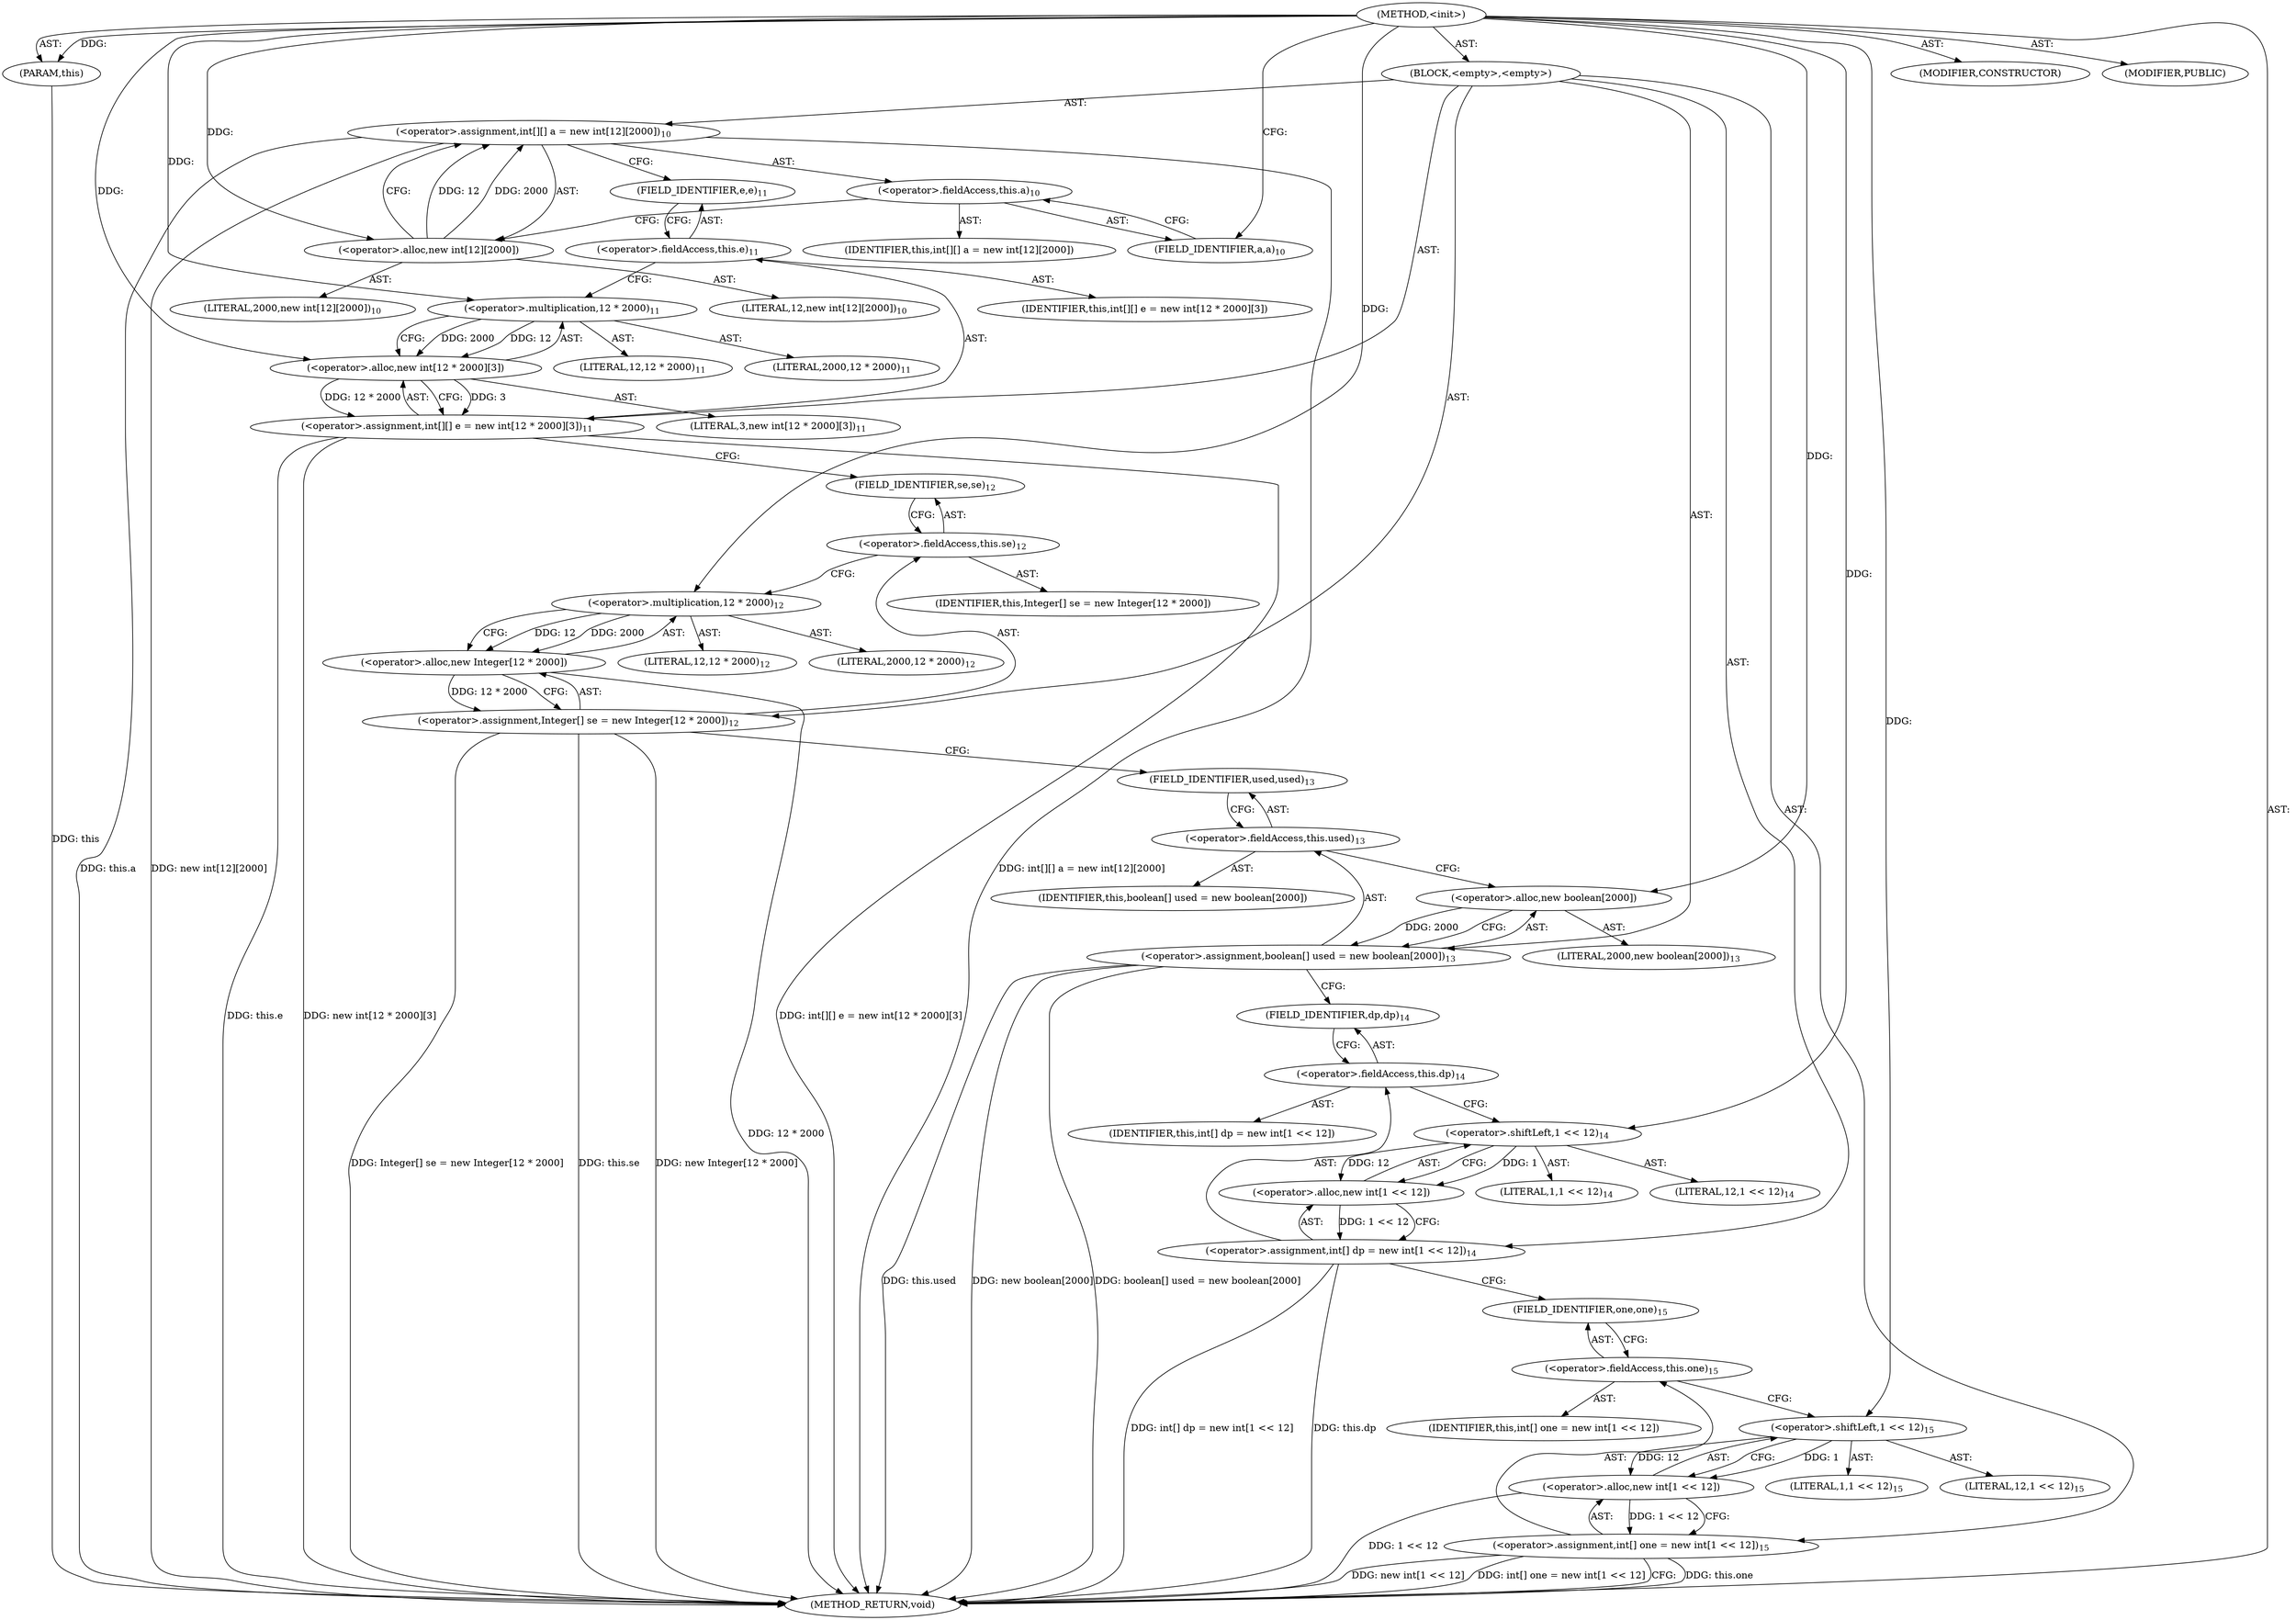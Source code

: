 digraph "&lt;init&gt;" {  
"44" [label = <(METHOD,&lt;init&gt;)> ]
"45" [label = <(PARAM,this)> ]
"46" [label = <(BLOCK,&lt;empty&gt;,&lt;empty&gt;)> ]
"47" [label = <(&lt;operator&gt;.assignment,int[][] a = new int[12][2000])<SUB>10</SUB>> ]
"48" [label = <(&lt;operator&gt;.fieldAccess,this.a)<SUB>10</SUB>> ]
"49" [label = <(IDENTIFIER,this,int[][] a = new int[12][2000])> ]
"50" [label = <(FIELD_IDENTIFIER,a,a)<SUB>10</SUB>> ]
"51" [label = <(&lt;operator&gt;.alloc,new int[12][2000])> ]
"52" [label = <(LITERAL,12,new int[12][2000])<SUB>10</SUB>> ]
"53" [label = <(LITERAL,2000,new int[12][2000])<SUB>10</SUB>> ]
"54" [label = <(&lt;operator&gt;.assignment,int[][] e = new int[12 * 2000][3])<SUB>11</SUB>> ]
"55" [label = <(&lt;operator&gt;.fieldAccess,this.e)<SUB>11</SUB>> ]
"56" [label = <(IDENTIFIER,this,int[][] e = new int[12 * 2000][3])> ]
"57" [label = <(FIELD_IDENTIFIER,e,e)<SUB>11</SUB>> ]
"58" [label = <(&lt;operator&gt;.alloc,new int[12 * 2000][3])> ]
"59" [label = <(&lt;operator&gt;.multiplication,12 * 2000)<SUB>11</SUB>> ]
"60" [label = <(LITERAL,12,12 * 2000)<SUB>11</SUB>> ]
"61" [label = <(LITERAL,2000,12 * 2000)<SUB>11</SUB>> ]
"62" [label = <(LITERAL,3,new int[12 * 2000][3])<SUB>11</SUB>> ]
"63" [label = <(&lt;operator&gt;.assignment,Integer[] se = new Integer[12 * 2000])<SUB>12</SUB>> ]
"64" [label = <(&lt;operator&gt;.fieldAccess,this.se)<SUB>12</SUB>> ]
"65" [label = <(IDENTIFIER,this,Integer[] se = new Integer[12 * 2000])> ]
"66" [label = <(FIELD_IDENTIFIER,se,se)<SUB>12</SUB>> ]
"67" [label = <(&lt;operator&gt;.alloc,new Integer[12 * 2000])> ]
"68" [label = <(&lt;operator&gt;.multiplication,12 * 2000)<SUB>12</SUB>> ]
"69" [label = <(LITERAL,12,12 * 2000)<SUB>12</SUB>> ]
"70" [label = <(LITERAL,2000,12 * 2000)<SUB>12</SUB>> ]
"71" [label = <(&lt;operator&gt;.assignment,boolean[] used = new boolean[2000])<SUB>13</SUB>> ]
"72" [label = <(&lt;operator&gt;.fieldAccess,this.used)<SUB>13</SUB>> ]
"73" [label = <(IDENTIFIER,this,boolean[] used = new boolean[2000])> ]
"74" [label = <(FIELD_IDENTIFIER,used,used)<SUB>13</SUB>> ]
"75" [label = <(&lt;operator&gt;.alloc,new boolean[2000])> ]
"76" [label = <(LITERAL,2000,new boolean[2000])<SUB>13</SUB>> ]
"77" [label = <(&lt;operator&gt;.assignment,int[] dp = new int[1 &lt;&lt; 12])<SUB>14</SUB>> ]
"78" [label = <(&lt;operator&gt;.fieldAccess,this.dp)<SUB>14</SUB>> ]
"79" [label = <(IDENTIFIER,this,int[] dp = new int[1 &lt;&lt; 12])> ]
"80" [label = <(FIELD_IDENTIFIER,dp,dp)<SUB>14</SUB>> ]
"81" [label = <(&lt;operator&gt;.alloc,new int[1 &lt;&lt; 12])> ]
"82" [label = <(&lt;operator&gt;.shiftLeft,1 &lt;&lt; 12)<SUB>14</SUB>> ]
"83" [label = <(LITERAL,1,1 &lt;&lt; 12)<SUB>14</SUB>> ]
"84" [label = <(LITERAL,12,1 &lt;&lt; 12)<SUB>14</SUB>> ]
"85" [label = <(&lt;operator&gt;.assignment,int[] one = new int[1 &lt;&lt; 12])<SUB>15</SUB>> ]
"86" [label = <(&lt;operator&gt;.fieldAccess,this.one)<SUB>15</SUB>> ]
"87" [label = <(IDENTIFIER,this,int[] one = new int[1 &lt;&lt; 12])> ]
"88" [label = <(FIELD_IDENTIFIER,one,one)<SUB>15</SUB>> ]
"89" [label = <(&lt;operator&gt;.alloc,new int[1 &lt;&lt; 12])> ]
"90" [label = <(&lt;operator&gt;.shiftLeft,1 &lt;&lt; 12)<SUB>15</SUB>> ]
"91" [label = <(LITERAL,1,1 &lt;&lt; 12)<SUB>15</SUB>> ]
"92" [label = <(LITERAL,12,1 &lt;&lt; 12)<SUB>15</SUB>> ]
"93" [label = <(MODIFIER,CONSTRUCTOR)> ]
"94" [label = <(MODIFIER,PUBLIC)> ]
"95" [label = <(METHOD_RETURN,void)> ]
  "44" -> "45"  [ label = "AST: "] 
  "44" -> "46"  [ label = "AST: "] 
  "44" -> "93"  [ label = "AST: "] 
  "44" -> "94"  [ label = "AST: "] 
  "44" -> "95"  [ label = "AST: "] 
  "46" -> "47"  [ label = "AST: "] 
  "46" -> "54"  [ label = "AST: "] 
  "46" -> "63"  [ label = "AST: "] 
  "46" -> "71"  [ label = "AST: "] 
  "46" -> "77"  [ label = "AST: "] 
  "46" -> "85"  [ label = "AST: "] 
  "47" -> "48"  [ label = "AST: "] 
  "47" -> "51"  [ label = "AST: "] 
  "48" -> "49"  [ label = "AST: "] 
  "48" -> "50"  [ label = "AST: "] 
  "51" -> "52"  [ label = "AST: "] 
  "51" -> "53"  [ label = "AST: "] 
  "54" -> "55"  [ label = "AST: "] 
  "54" -> "58"  [ label = "AST: "] 
  "55" -> "56"  [ label = "AST: "] 
  "55" -> "57"  [ label = "AST: "] 
  "58" -> "59"  [ label = "AST: "] 
  "58" -> "62"  [ label = "AST: "] 
  "59" -> "60"  [ label = "AST: "] 
  "59" -> "61"  [ label = "AST: "] 
  "63" -> "64"  [ label = "AST: "] 
  "63" -> "67"  [ label = "AST: "] 
  "64" -> "65"  [ label = "AST: "] 
  "64" -> "66"  [ label = "AST: "] 
  "67" -> "68"  [ label = "AST: "] 
  "68" -> "69"  [ label = "AST: "] 
  "68" -> "70"  [ label = "AST: "] 
  "71" -> "72"  [ label = "AST: "] 
  "71" -> "75"  [ label = "AST: "] 
  "72" -> "73"  [ label = "AST: "] 
  "72" -> "74"  [ label = "AST: "] 
  "75" -> "76"  [ label = "AST: "] 
  "77" -> "78"  [ label = "AST: "] 
  "77" -> "81"  [ label = "AST: "] 
  "78" -> "79"  [ label = "AST: "] 
  "78" -> "80"  [ label = "AST: "] 
  "81" -> "82"  [ label = "AST: "] 
  "82" -> "83"  [ label = "AST: "] 
  "82" -> "84"  [ label = "AST: "] 
  "85" -> "86"  [ label = "AST: "] 
  "85" -> "89"  [ label = "AST: "] 
  "86" -> "87"  [ label = "AST: "] 
  "86" -> "88"  [ label = "AST: "] 
  "89" -> "90"  [ label = "AST: "] 
  "90" -> "91"  [ label = "AST: "] 
  "90" -> "92"  [ label = "AST: "] 
  "47" -> "57"  [ label = "CFG: "] 
  "54" -> "66"  [ label = "CFG: "] 
  "63" -> "74"  [ label = "CFG: "] 
  "71" -> "80"  [ label = "CFG: "] 
  "77" -> "88"  [ label = "CFG: "] 
  "85" -> "95"  [ label = "CFG: "] 
  "48" -> "51"  [ label = "CFG: "] 
  "51" -> "47"  [ label = "CFG: "] 
  "55" -> "59"  [ label = "CFG: "] 
  "58" -> "54"  [ label = "CFG: "] 
  "64" -> "68"  [ label = "CFG: "] 
  "67" -> "63"  [ label = "CFG: "] 
  "72" -> "75"  [ label = "CFG: "] 
  "75" -> "71"  [ label = "CFG: "] 
  "78" -> "82"  [ label = "CFG: "] 
  "81" -> "77"  [ label = "CFG: "] 
  "86" -> "90"  [ label = "CFG: "] 
  "89" -> "85"  [ label = "CFG: "] 
  "50" -> "48"  [ label = "CFG: "] 
  "57" -> "55"  [ label = "CFG: "] 
  "59" -> "58"  [ label = "CFG: "] 
  "66" -> "64"  [ label = "CFG: "] 
  "68" -> "67"  [ label = "CFG: "] 
  "74" -> "72"  [ label = "CFG: "] 
  "80" -> "78"  [ label = "CFG: "] 
  "82" -> "81"  [ label = "CFG: "] 
  "88" -> "86"  [ label = "CFG: "] 
  "90" -> "89"  [ label = "CFG: "] 
  "44" -> "50"  [ label = "CFG: "] 
  "45" -> "95"  [ label = "DDG: this"] 
  "47" -> "95"  [ label = "DDG: this.a"] 
  "47" -> "95"  [ label = "DDG: new int[12][2000]"] 
  "47" -> "95"  [ label = "DDG: int[][] a = new int[12][2000]"] 
  "54" -> "95"  [ label = "DDG: this.e"] 
  "54" -> "95"  [ label = "DDG: new int[12 * 2000][3]"] 
  "54" -> "95"  [ label = "DDG: int[][] e = new int[12 * 2000][3]"] 
  "63" -> "95"  [ label = "DDG: this.se"] 
  "67" -> "95"  [ label = "DDG: 12 * 2000"] 
  "63" -> "95"  [ label = "DDG: new Integer[12 * 2000]"] 
  "63" -> "95"  [ label = "DDG: Integer[] se = new Integer[12 * 2000]"] 
  "71" -> "95"  [ label = "DDG: this.used"] 
  "71" -> "95"  [ label = "DDG: new boolean[2000]"] 
  "71" -> "95"  [ label = "DDG: boolean[] used = new boolean[2000]"] 
  "77" -> "95"  [ label = "DDG: this.dp"] 
  "77" -> "95"  [ label = "DDG: int[] dp = new int[1 &lt;&lt; 12]"] 
  "85" -> "95"  [ label = "DDG: this.one"] 
  "89" -> "95"  [ label = "DDG: 1 &lt;&lt; 12"] 
  "85" -> "95"  [ label = "DDG: new int[1 &lt;&lt; 12]"] 
  "85" -> "95"  [ label = "DDG: int[] one = new int[1 &lt;&lt; 12]"] 
  "44" -> "45"  [ label = "DDG: "] 
  "51" -> "47"  [ label = "DDG: 12"] 
  "51" -> "47"  [ label = "DDG: 2000"] 
  "58" -> "54"  [ label = "DDG: 12 * 2000"] 
  "58" -> "54"  [ label = "DDG: 3"] 
  "67" -> "63"  [ label = "DDG: 12 * 2000"] 
  "75" -> "71"  [ label = "DDG: 2000"] 
  "81" -> "77"  [ label = "DDG: 1 &lt;&lt; 12"] 
  "89" -> "85"  [ label = "DDG: 1 &lt;&lt; 12"] 
  "44" -> "51"  [ label = "DDG: "] 
  "59" -> "58"  [ label = "DDG: 12"] 
  "59" -> "58"  [ label = "DDG: 2000"] 
  "44" -> "58"  [ label = "DDG: "] 
  "68" -> "67"  [ label = "DDG: 12"] 
  "68" -> "67"  [ label = "DDG: 2000"] 
  "44" -> "75"  [ label = "DDG: "] 
  "82" -> "81"  [ label = "DDG: 1"] 
  "82" -> "81"  [ label = "DDG: 12"] 
  "90" -> "89"  [ label = "DDG: 1"] 
  "90" -> "89"  [ label = "DDG: 12"] 
  "44" -> "59"  [ label = "DDG: "] 
  "44" -> "68"  [ label = "DDG: "] 
  "44" -> "82"  [ label = "DDG: "] 
  "44" -> "90"  [ label = "DDG: "] 
}
